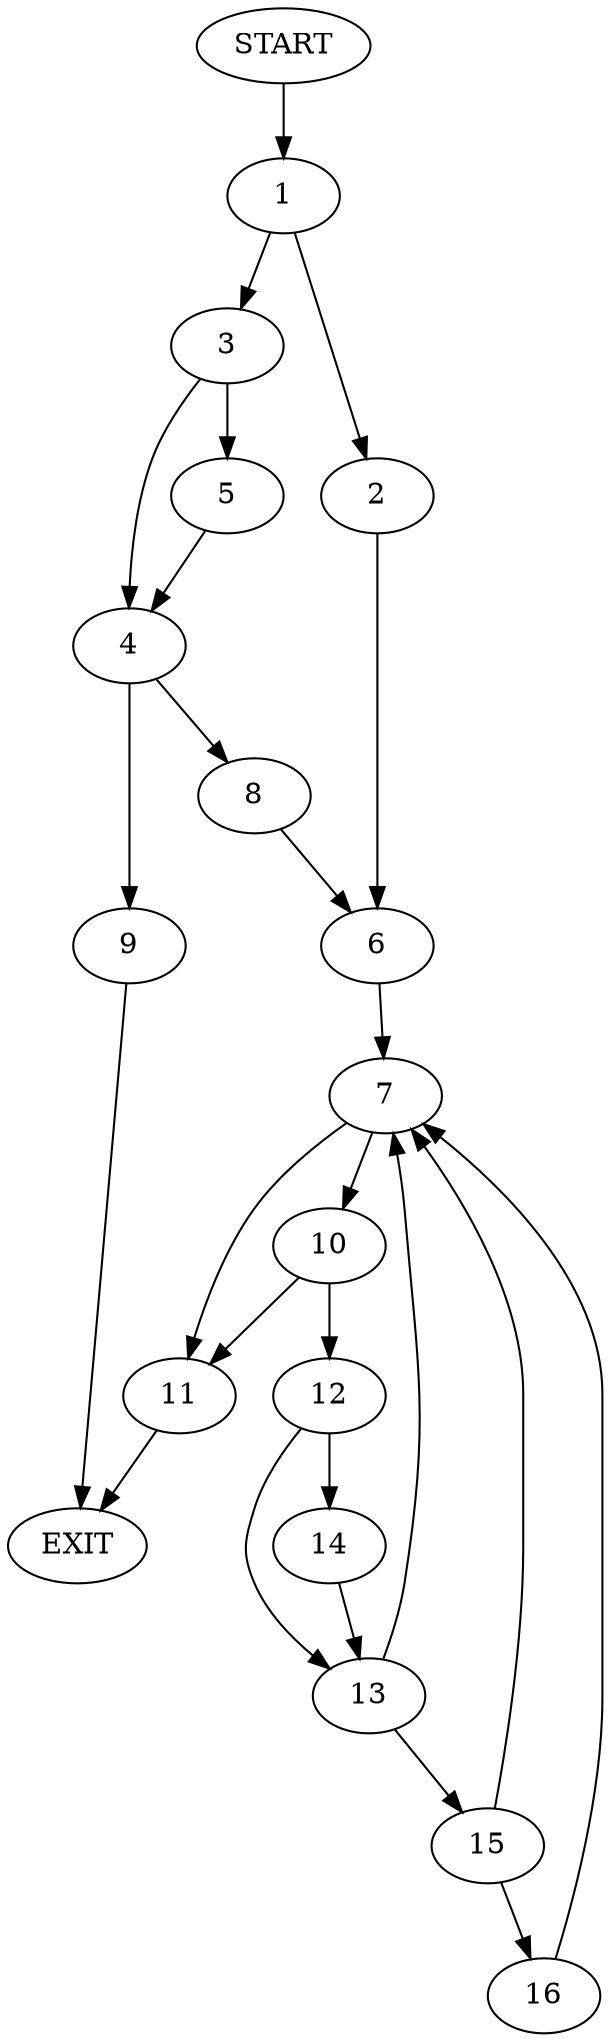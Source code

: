 digraph {
0 [label="START"]
17 [label="EXIT"]
0 -> 1
1 -> 2
1 -> 3
3 -> 4
3 -> 5
2 -> 6
6 -> 7
5 -> 4
4 -> 8
4 -> 9
8 -> 6
9 -> 17
7 -> 10
7 -> 11
10 -> 12
10 -> 11
11 -> 17
12 -> 13
12 -> 14
13 -> 15
13 -> 7
14 -> 13
15 -> 16
15 -> 7
16 -> 7
}
